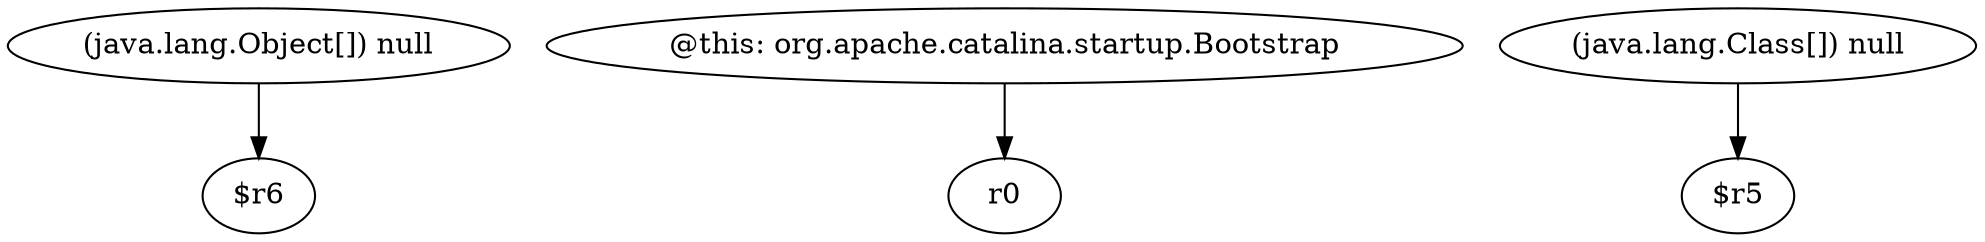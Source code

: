 digraph g {
0[label="(java.lang.Object[]) null"]
1[label="$r6"]
0->1[label=""]
2[label="@this: org.apache.catalina.startup.Bootstrap"]
3[label="r0"]
2->3[label=""]
4[label="(java.lang.Class[]) null"]
5[label="$r5"]
4->5[label=""]
}